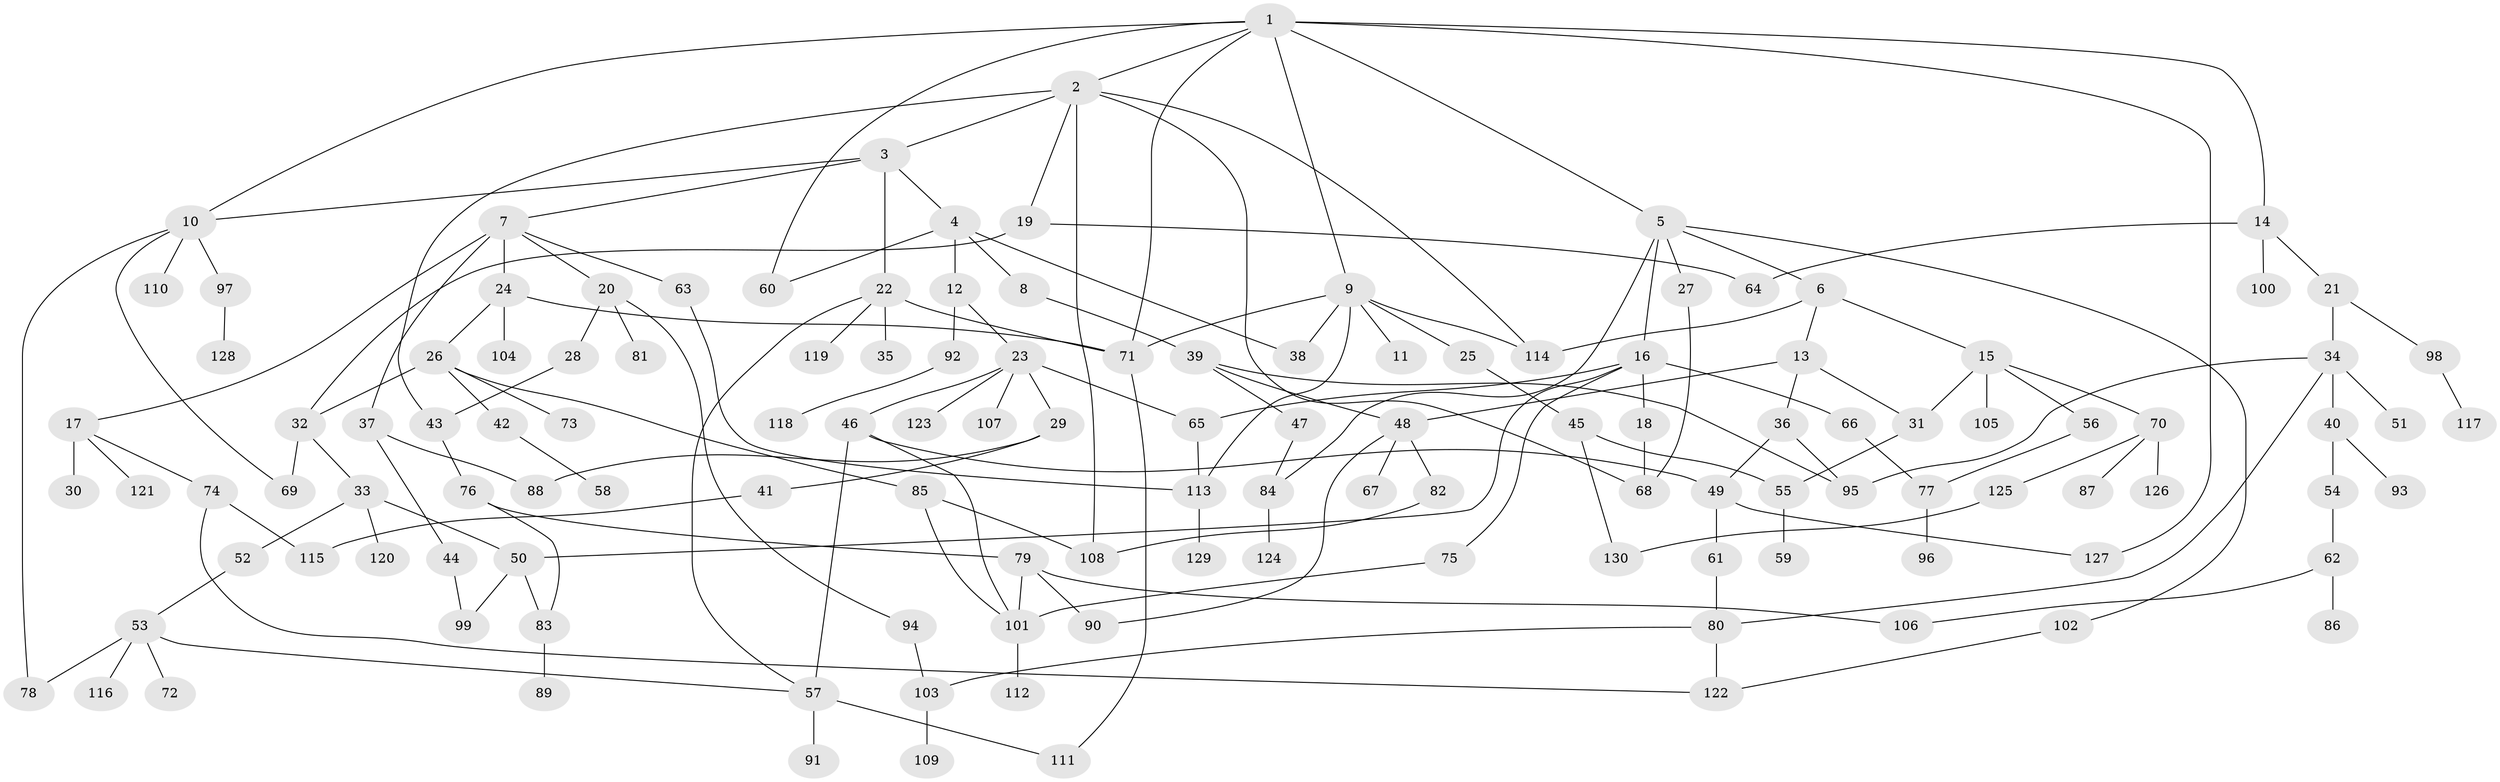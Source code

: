 // Generated by graph-tools (version 1.1) at 2025/13/03/09/25 04:13:38]
// undirected, 130 vertices, 176 edges
graph export_dot {
graph [start="1"]
  node [color=gray90,style=filled];
  1;
  2;
  3;
  4;
  5;
  6;
  7;
  8;
  9;
  10;
  11;
  12;
  13;
  14;
  15;
  16;
  17;
  18;
  19;
  20;
  21;
  22;
  23;
  24;
  25;
  26;
  27;
  28;
  29;
  30;
  31;
  32;
  33;
  34;
  35;
  36;
  37;
  38;
  39;
  40;
  41;
  42;
  43;
  44;
  45;
  46;
  47;
  48;
  49;
  50;
  51;
  52;
  53;
  54;
  55;
  56;
  57;
  58;
  59;
  60;
  61;
  62;
  63;
  64;
  65;
  66;
  67;
  68;
  69;
  70;
  71;
  72;
  73;
  74;
  75;
  76;
  77;
  78;
  79;
  80;
  81;
  82;
  83;
  84;
  85;
  86;
  87;
  88;
  89;
  90;
  91;
  92;
  93;
  94;
  95;
  96;
  97;
  98;
  99;
  100;
  101;
  102;
  103;
  104;
  105;
  106;
  107;
  108;
  109;
  110;
  111;
  112;
  113;
  114;
  115;
  116;
  117;
  118;
  119;
  120;
  121;
  122;
  123;
  124;
  125;
  126;
  127;
  128;
  129;
  130;
  1 -- 2;
  1 -- 5;
  1 -- 9;
  1 -- 10;
  1 -- 14;
  1 -- 71;
  1 -- 60;
  1 -- 127;
  2 -- 3;
  2 -- 19;
  2 -- 43;
  2 -- 114;
  2 -- 68;
  2 -- 108;
  3 -- 4;
  3 -- 7;
  3 -- 22;
  3 -- 10;
  4 -- 8;
  4 -- 12;
  4 -- 60;
  4 -- 38;
  5 -- 6;
  5 -- 16;
  5 -- 27;
  5 -- 102;
  5 -- 84;
  6 -- 13;
  6 -- 15;
  6 -- 114;
  7 -- 17;
  7 -- 20;
  7 -- 24;
  7 -- 37;
  7 -- 63;
  8 -- 39;
  9 -- 11;
  9 -- 25;
  9 -- 38;
  9 -- 71;
  9 -- 113;
  9 -- 114;
  10 -- 97;
  10 -- 110;
  10 -- 78;
  10 -- 69;
  12 -- 23;
  12 -- 92;
  13 -- 36;
  13 -- 48;
  13 -- 31;
  14 -- 21;
  14 -- 64;
  14 -- 100;
  15 -- 31;
  15 -- 56;
  15 -- 70;
  15 -- 105;
  16 -- 18;
  16 -- 50;
  16 -- 65;
  16 -- 66;
  16 -- 75;
  17 -- 30;
  17 -- 74;
  17 -- 121;
  18 -- 68;
  19 -- 32;
  19 -- 64;
  20 -- 28;
  20 -- 81;
  20 -- 94;
  21 -- 34;
  21 -- 98;
  22 -- 35;
  22 -- 57;
  22 -- 119;
  22 -- 71;
  23 -- 29;
  23 -- 46;
  23 -- 107;
  23 -- 123;
  23 -- 65;
  24 -- 26;
  24 -- 104;
  24 -- 71;
  25 -- 45;
  26 -- 42;
  26 -- 73;
  26 -- 85;
  26 -- 32;
  27 -- 68;
  28 -- 43;
  29 -- 41;
  29 -- 88;
  31 -- 55;
  32 -- 33;
  32 -- 69;
  33 -- 52;
  33 -- 120;
  33 -- 50;
  34 -- 40;
  34 -- 51;
  34 -- 95;
  34 -- 80;
  36 -- 49;
  36 -- 95;
  37 -- 44;
  37 -- 88;
  39 -- 47;
  39 -- 48;
  39 -- 95;
  40 -- 54;
  40 -- 93;
  41 -- 115;
  42 -- 58;
  43 -- 76;
  44 -- 99;
  45 -- 130;
  45 -- 55;
  46 -- 49;
  46 -- 101;
  46 -- 57;
  47 -- 84;
  48 -- 67;
  48 -- 82;
  48 -- 90;
  49 -- 61;
  49 -- 127;
  50 -- 99;
  50 -- 83;
  52 -- 53;
  53 -- 72;
  53 -- 78;
  53 -- 116;
  53 -- 57;
  54 -- 62;
  55 -- 59;
  56 -- 77;
  57 -- 91;
  57 -- 111;
  61 -- 80;
  62 -- 86;
  62 -- 106;
  63 -- 113;
  65 -- 113;
  66 -- 77;
  70 -- 87;
  70 -- 125;
  70 -- 126;
  71 -- 111;
  74 -- 115;
  74 -- 122;
  75 -- 101;
  76 -- 79;
  76 -- 83;
  77 -- 96;
  79 -- 101;
  79 -- 90;
  79 -- 106;
  80 -- 103;
  80 -- 122;
  82 -- 108;
  83 -- 89;
  84 -- 124;
  85 -- 101;
  85 -- 108;
  92 -- 118;
  94 -- 103;
  97 -- 128;
  98 -- 117;
  101 -- 112;
  102 -- 122;
  103 -- 109;
  113 -- 129;
  125 -- 130;
}
